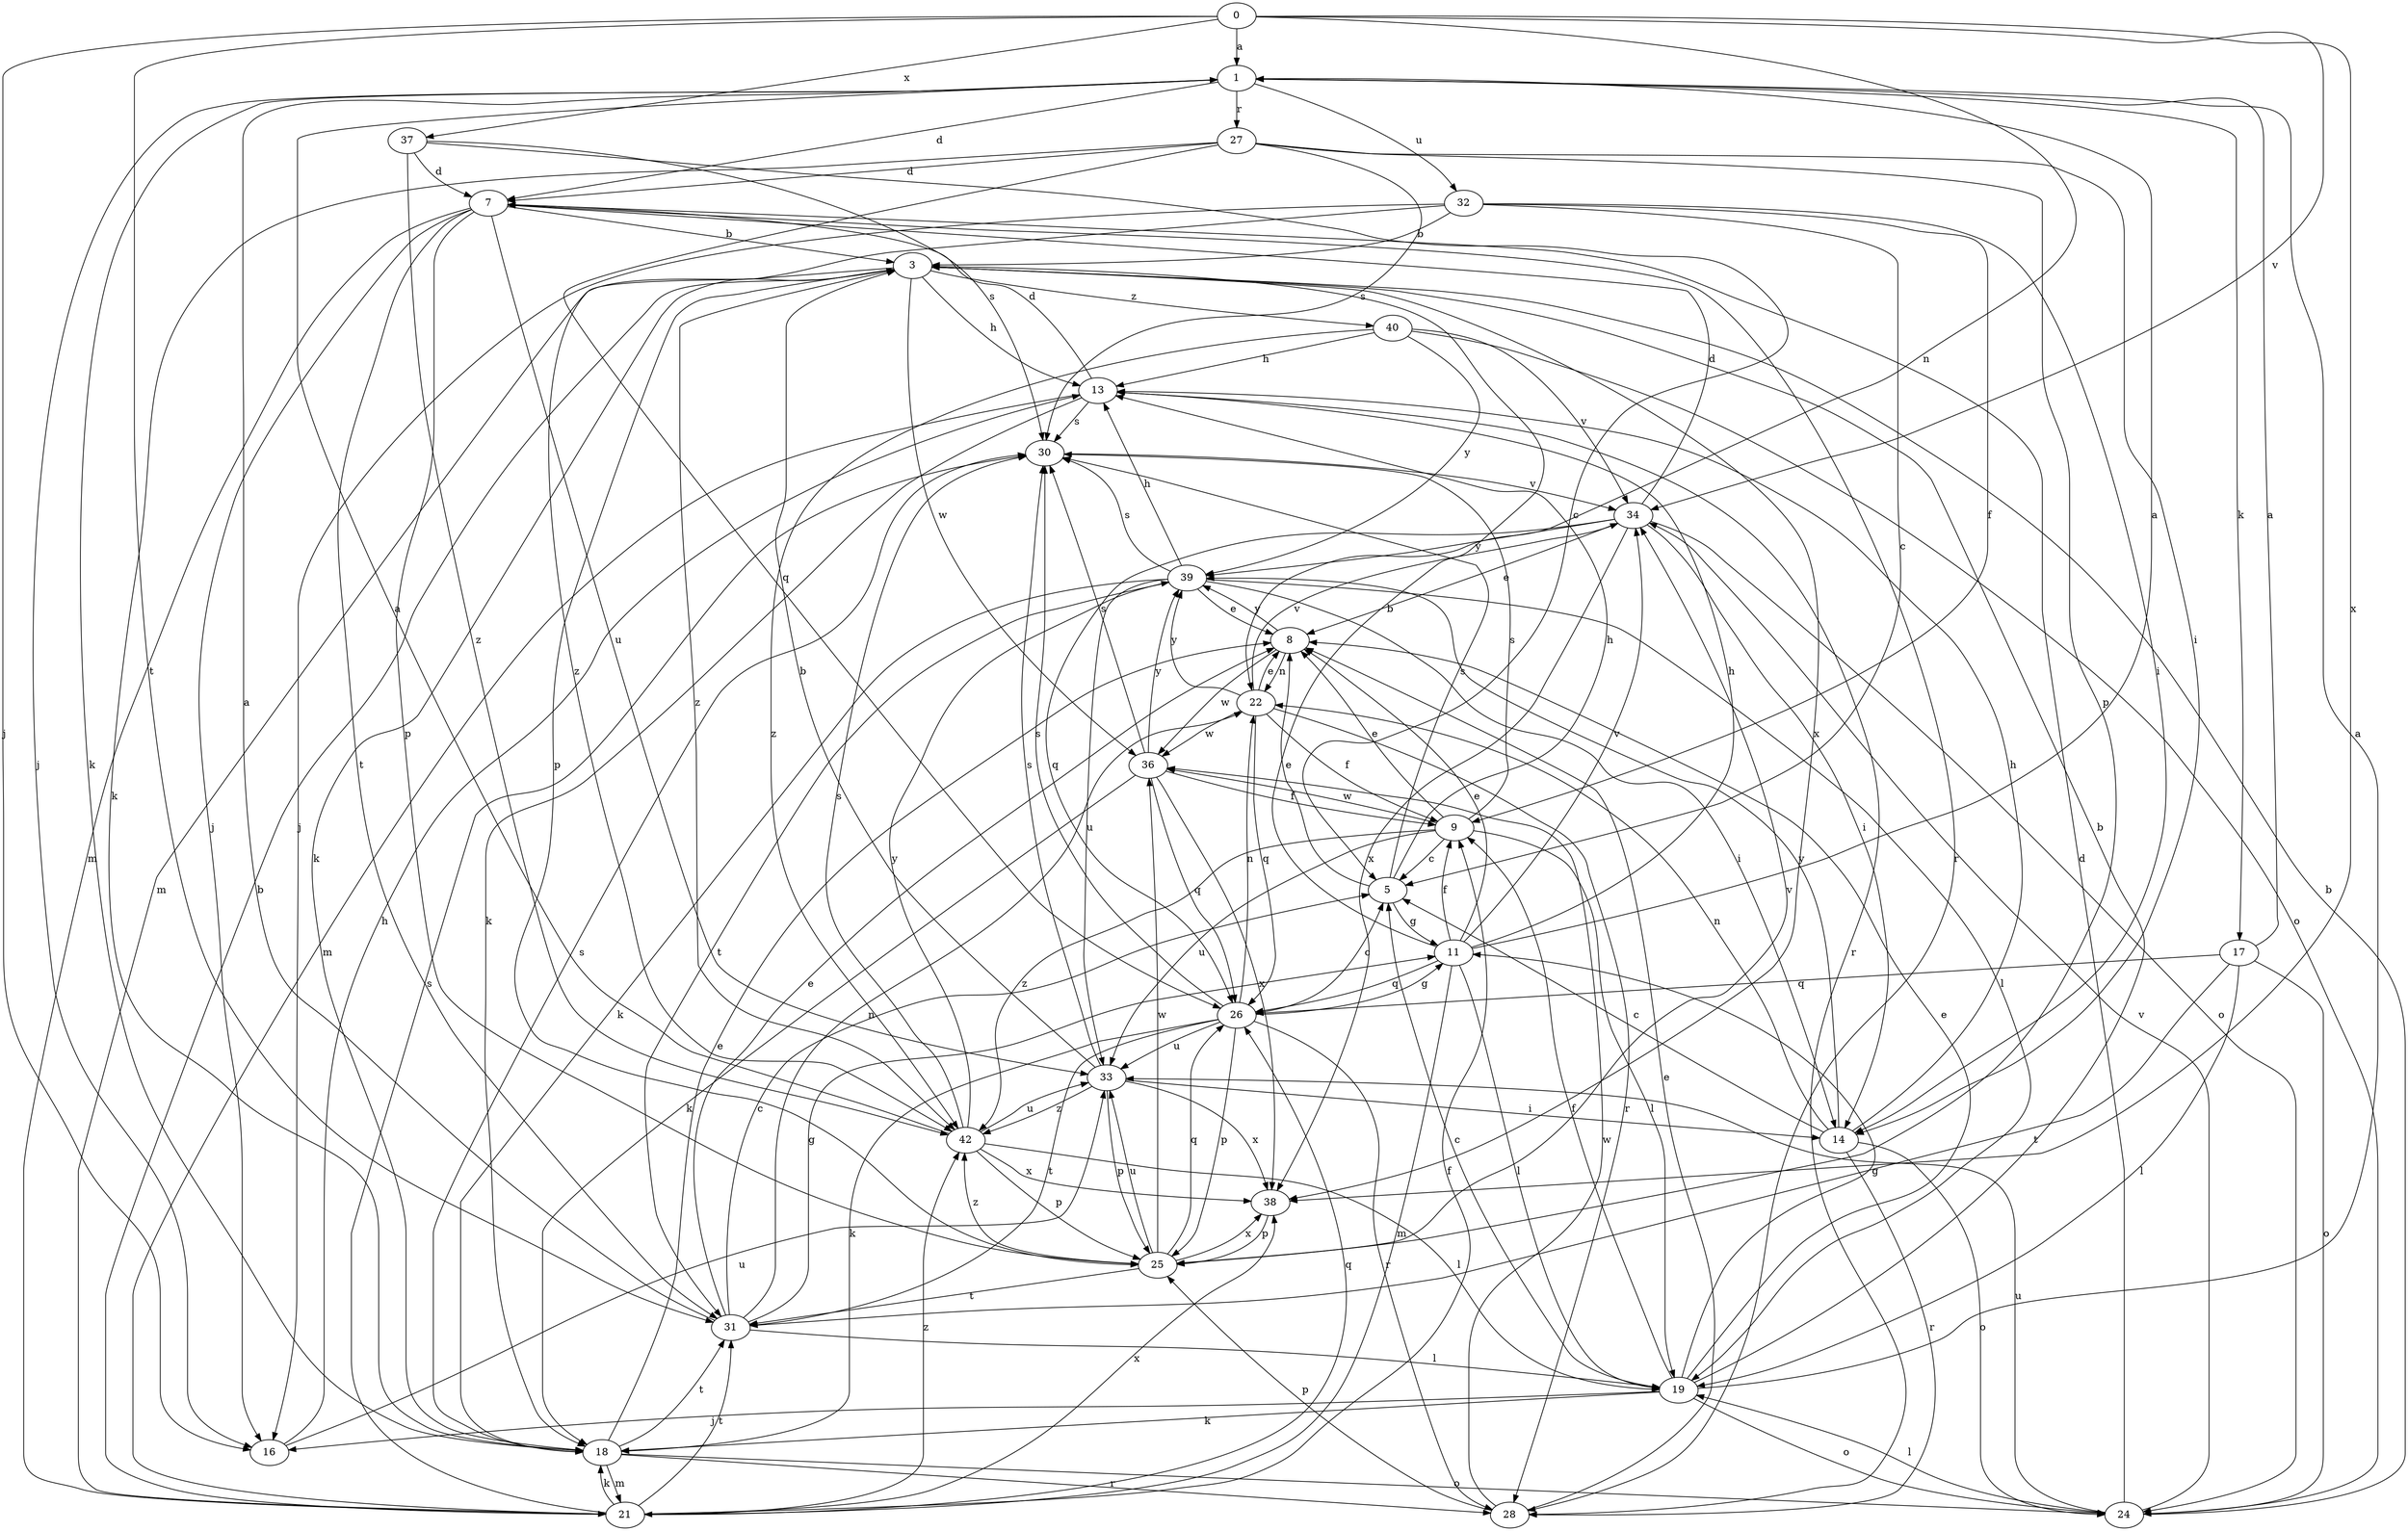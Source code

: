 strict digraph  {
0;
1;
3;
5;
7;
8;
9;
11;
13;
14;
16;
17;
18;
19;
21;
22;
24;
25;
26;
27;
28;
30;
31;
32;
33;
34;
36;
37;
38;
39;
40;
42;
0 -> 1  [label=a];
0 -> 16  [label=j];
0 -> 22  [label=n];
0 -> 31  [label=t];
0 -> 34  [label=v];
0 -> 37  [label=x];
0 -> 38  [label=x];
1 -> 7  [label=d];
1 -> 16  [label=j];
1 -> 17  [label=k];
1 -> 18  [label=k];
1 -> 27  [label=r];
1 -> 32  [label=u];
3 -> 13  [label=h];
3 -> 18  [label=k];
3 -> 21  [label=m];
3 -> 25  [label=p];
3 -> 36  [label=w];
3 -> 38  [label=x];
3 -> 40  [label=z];
3 -> 42  [label=z];
5 -> 8  [label=e];
5 -> 11  [label=g];
5 -> 13  [label=h];
5 -> 30  [label=s];
7 -> 3  [label=b];
7 -> 16  [label=j];
7 -> 21  [label=m];
7 -> 25  [label=p];
7 -> 28  [label=r];
7 -> 31  [label=t];
7 -> 33  [label=u];
8 -> 22  [label=n];
8 -> 36  [label=w];
8 -> 39  [label=y];
9 -> 5  [label=c];
9 -> 8  [label=e];
9 -> 19  [label=l];
9 -> 30  [label=s];
9 -> 33  [label=u];
9 -> 36  [label=w];
9 -> 42  [label=z];
11 -> 1  [label=a];
11 -> 3  [label=b];
11 -> 8  [label=e];
11 -> 9  [label=f];
11 -> 13  [label=h];
11 -> 19  [label=l];
11 -> 21  [label=m];
11 -> 26  [label=q];
11 -> 34  [label=v];
13 -> 7  [label=d];
13 -> 18  [label=k];
13 -> 21  [label=m];
13 -> 28  [label=r];
13 -> 30  [label=s];
14 -> 5  [label=c];
14 -> 13  [label=h];
14 -> 22  [label=n];
14 -> 24  [label=o];
14 -> 28  [label=r];
14 -> 39  [label=y];
16 -> 13  [label=h];
16 -> 33  [label=u];
17 -> 1  [label=a];
17 -> 19  [label=l];
17 -> 24  [label=o];
17 -> 26  [label=q];
17 -> 31  [label=t];
18 -> 8  [label=e];
18 -> 21  [label=m];
18 -> 24  [label=o];
18 -> 28  [label=r];
18 -> 30  [label=s];
18 -> 31  [label=t];
19 -> 1  [label=a];
19 -> 3  [label=b];
19 -> 5  [label=c];
19 -> 8  [label=e];
19 -> 9  [label=f];
19 -> 11  [label=g];
19 -> 16  [label=j];
19 -> 18  [label=k];
19 -> 24  [label=o];
21 -> 3  [label=b];
21 -> 9  [label=f];
21 -> 18  [label=k];
21 -> 26  [label=q];
21 -> 30  [label=s];
21 -> 31  [label=t];
21 -> 38  [label=x];
21 -> 42  [label=z];
22 -> 8  [label=e];
22 -> 9  [label=f];
22 -> 26  [label=q];
22 -> 28  [label=r];
22 -> 34  [label=v];
22 -> 36  [label=w];
22 -> 39  [label=y];
24 -> 3  [label=b];
24 -> 7  [label=d];
24 -> 19  [label=l];
24 -> 33  [label=u];
24 -> 34  [label=v];
25 -> 26  [label=q];
25 -> 31  [label=t];
25 -> 33  [label=u];
25 -> 34  [label=v];
25 -> 36  [label=w];
25 -> 38  [label=x];
25 -> 42  [label=z];
26 -> 5  [label=c];
26 -> 11  [label=g];
26 -> 18  [label=k];
26 -> 22  [label=n];
26 -> 25  [label=p];
26 -> 28  [label=r];
26 -> 30  [label=s];
26 -> 31  [label=t];
26 -> 33  [label=u];
27 -> 7  [label=d];
27 -> 14  [label=i];
27 -> 18  [label=k];
27 -> 25  [label=p];
27 -> 26  [label=q];
27 -> 30  [label=s];
28 -> 8  [label=e];
28 -> 25  [label=p];
28 -> 36  [label=w];
30 -> 34  [label=v];
31 -> 1  [label=a];
31 -> 5  [label=c];
31 -> 8  [label=e];
31 -> 11  [label=g];
31 -> 19  [label=l];
31 -> 22  [label=n];
32 -> 3  [label=b];
32 -> 5  [label=c];
32 -> 9  [label=f];
32 -> 14  [label=i];
32 -> 16  [label=j];
32 -> 42  [label=z];
33 -> 3  [label=b];
33 -> 14  [label=i];
33 -> 25  [label=p];
33 -> 30  [label=s];
33 -> 38  [label=x];
33 -> 42  [label=z];
34 -> 7  [label=d];
34 -> 8  [label=e];
34 -> 14  [label=i];
34 -> 24  [label=o];
34 -> 26  [label=q];
34 -> 38  [label=x];
34 -> 39  [label=y];
36 -> 9  [label=f];
36 -> 18  [label=k];
36 -> 26  [label=q];
36 -> 30  [label=s];
36 -> 38  [label=x];
36 -> 39  [label=y];
37 -> 5  [label=c];
37 -> 7  [label=d];
37 -> 30  [label=s];
37 -> 42  [label=z];
38 -> 25  [label=p];
39 -> 8  [label=e];
39 -> 13  [label=h];
39 -> 14  [label=i];
39 -> 18  [label=k];
39 -> 19  [label=l];
39 -> 30  [label=s];
39 -> 31  [label=t];
39 -> 33  [label=u];
40 -> 13  [label=h];
40 -> 24  [label=o];
40 -> 34  [label=v];
40 -> 39  [label=y];
40 -> 42  [label=z];
42 -> 1  [label=a];
42 -> 19  [label=l];
42 -> 25  [label=p];
42 -> 30  [label=s];
42 -> 33  [label=u];
42 -> 38  [label=x];
42 -> 39  [label=y];
}
